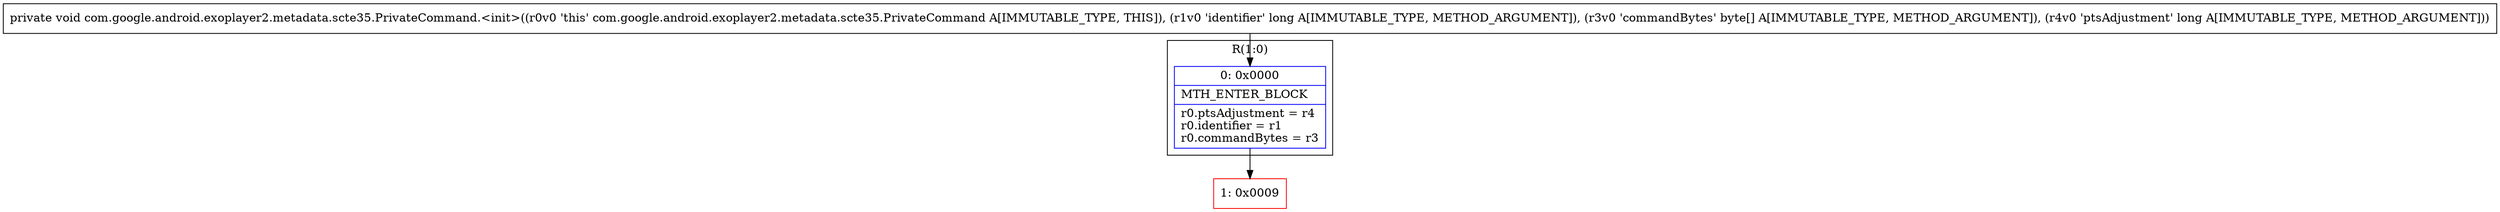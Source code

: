 digraph "CFG forcom.google.android.exoplayer2.metadata.scte35.PrivateCommand.\<init\>(J[BJ)V" {
subgraph cluster_Region_808064597 {
label = "R(1:0)";
node [shape=record,color=blue];
Node_0 [shape=record,label="{0\:\ 0x0000|MTH_ENTER_BLOCK\l|r0.ptsAdjustment = r4\lr0.identifier = r1\lr0.commandBytes = r3\l}"];
}
Node_1 [shape=record,color=red,label="{1\:\ 0x0009}"];
MethodNode[shape=record,label="{private void com.google.android.exoplayer2.metadata.scte35.PrivateCommand.\<init\>((r0v0 'this' com.google.android.exoplayer2.metadata.scte35.PrivateCommand A[IMMUTABLE_TYPE, THIS]), (r1v0 'identifier' long A[IMMUTABLE_TYPE, METHOD_ARGUMENT]), (r3v0 'commandBytes' byte[] A[IMMUTABLE_TYPE, METHOD_ARGUMENT]), (r4v0 'ptsAdjustment' long A[IMMUTABLE_TYPE, METHOD_ARGUMENT])) }"];
MethodNode -> Node_0;
Node_0 -> Node_1;
}

